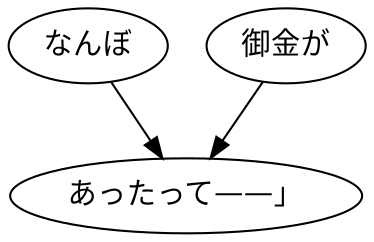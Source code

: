 digraph graph6969 {
	node0 [label="なんぼ"];
	node1 [label="御金が"];
	node2 [label="あったって——」"];
	node0 -> node2;
	node1 -> node2;
}
